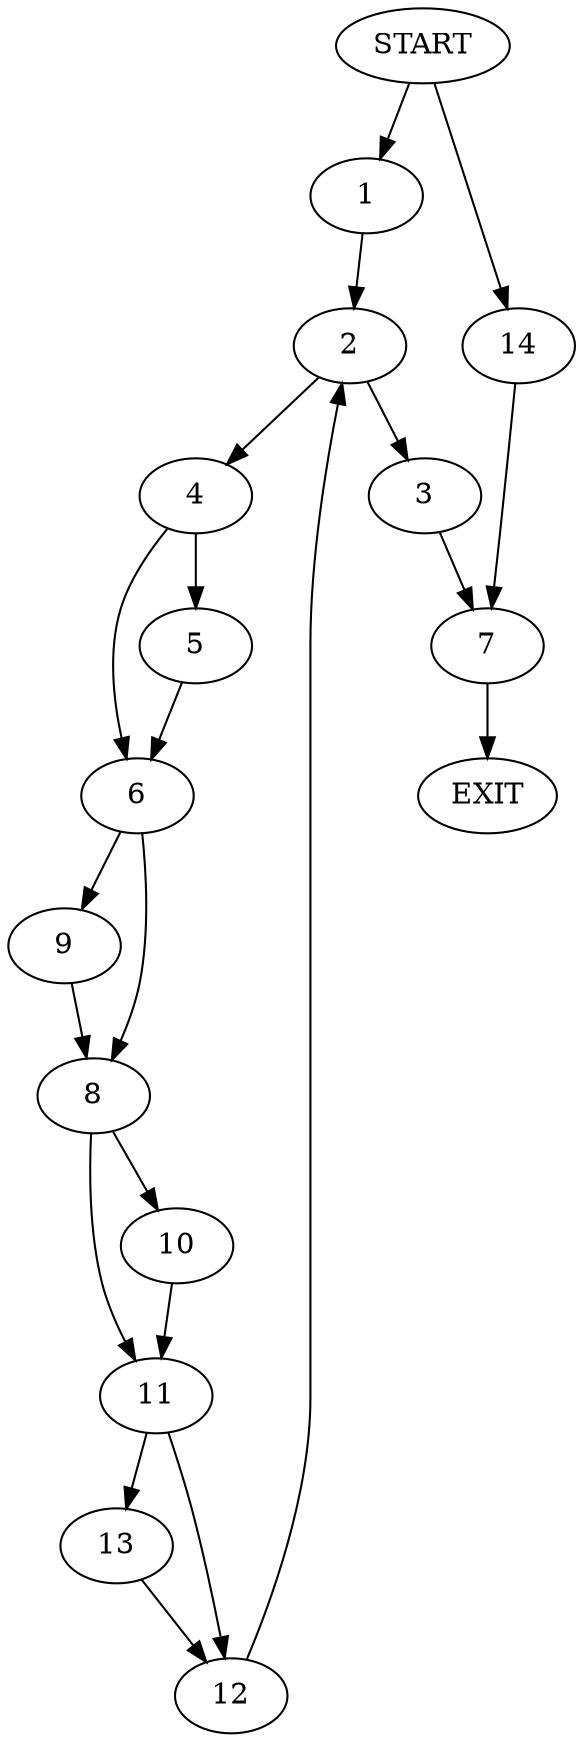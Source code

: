 digraph {
0 [label="START"]
15 [label="EXIT"]
0 -> 1
1 -> 2
2 -> 3
2 -> 4
4 -> 5
4 -> 6
3 -> 7
6 -> 8
6 -> 9
5 -> 6
8 -> 10
8 -> 11
9 -> 8
11 -> 12
11 -> 13
10 -> 11
12 -> 2
13 -> 12
7 -> 15
0 -> 14
14 -> 7
}
